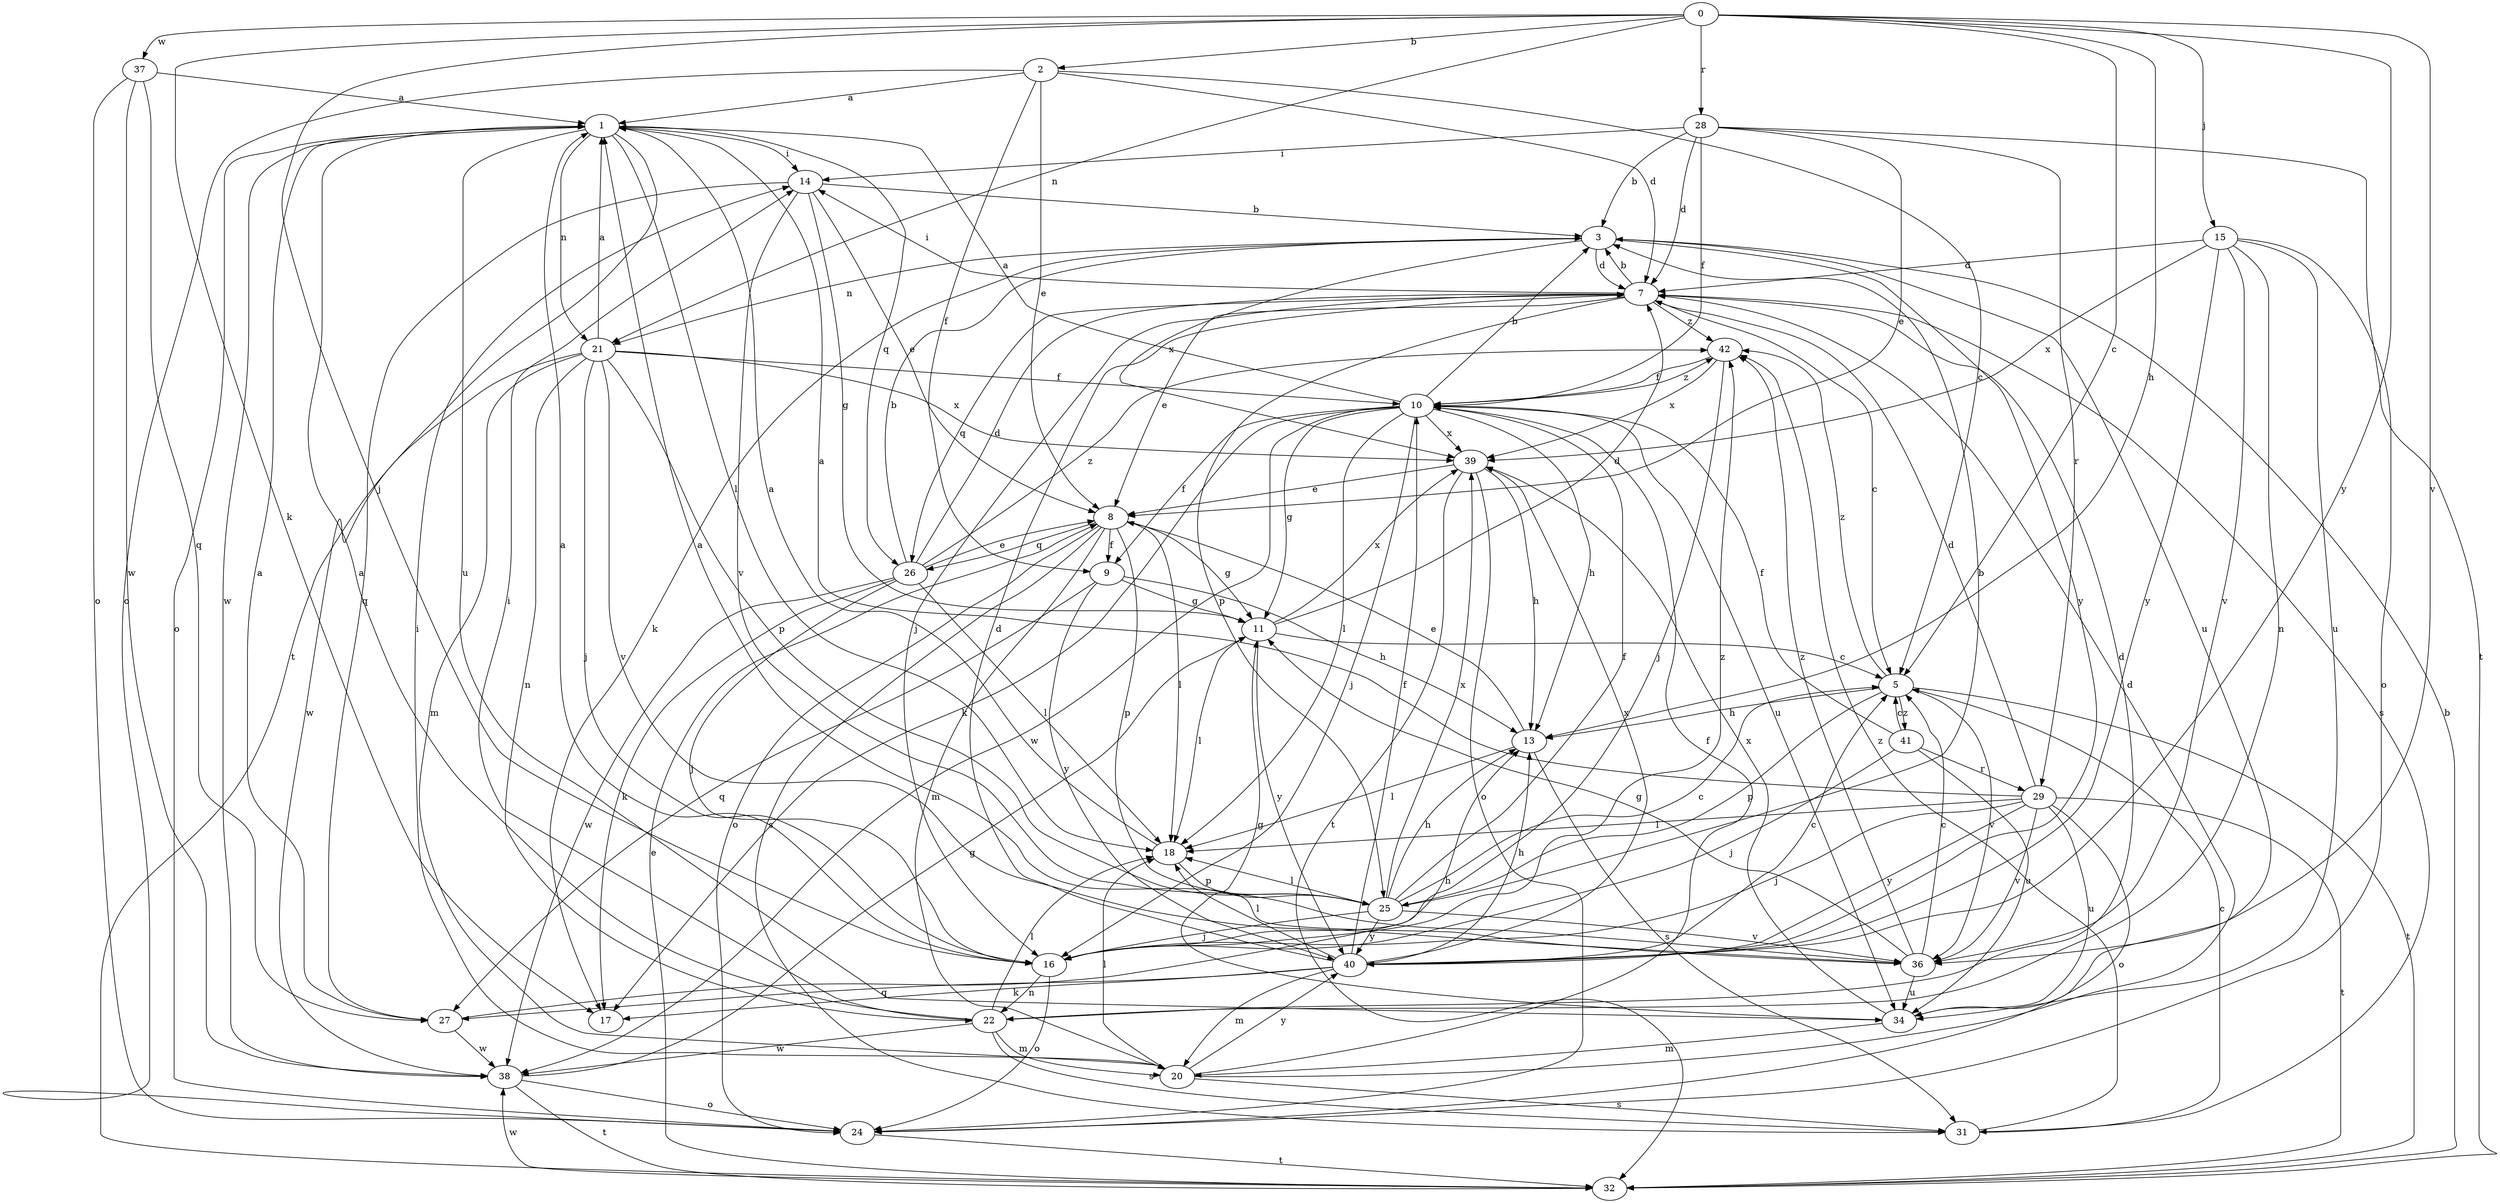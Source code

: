 strict digraph  {
0;
1;
2;
3;
5;
7;
8;
9;
10;
11;
13;
14;
15;
16;
17;
18;
20;
21;
22;
24;
25;
26;
27;
28;
29;
31;
32;
34;
36;
37;
38;
39;
40;
41;
42;
0 -> 2  [label=b];
0 -> 5  [label=c];
0 -> 13  [label=h];
0 -> 15  [label=j];
0 -> 16  [label=j];
0 -> 17  [label=k];
0 -> 21  [label=n];
0 -> 28  [label=r];
0 -> 36  [label=v];
0 -> 37  [label=w];
0 -> 40  [label=y];
1 -> 14  [label=i];
1 -> 18  [label=l];
1 -> 21  [label=n];
1 -> 24  [label=o];
1 -> 26  [label=q];
1 -> 32  [label=t];
1 -> 34  [label=u];
1 -> 38  [label=w];
2 -> 1  [label=a];
2 -> 5  [label=c];
2 -> 7  [label=d];
2 -> 8  [label=e];
2 -> 9  [label=f];
2 -> 24  [label=o];
3 -> 7  [label=d];
3 -> 17  [label=k];
3 -> 21  [label=n];
3 -> 34  [label=u];
3 -> 39  [label=x];
3 -> 40  [label=y];
5 -> 13  [label=h];
5 -> 25  [label=p];
5 -> 32  [label=t];
5 -> 36  [label=v];
5 -> 41  [label=z];
5 -> 42  [label=z];
7 -> 3  [label=b];
7 -> 5  [label=c];
7 -> 8  [label=e];
7 -> 14  [label=i];
7 -> 16  [label=j];
7 -> 25  [label=p];
7 -> 26  [label=q];
7 -> 31  [label=s];
7 -> 42  [label=z];
8 -> 9  [label=f];
8 -> 11  [label=g];
8 -> 18  [label=l];
8 -> 20  [label=m];
8 -> 24  [label=o];
8 -> 25  [label=p];
8 -> 26  [label=q];
8 -> 31  [label=s];
9 -> 11  [label=g];
9 -> 13  [label=h];
9 -> 27  [label=q];
9 -> 40  [label=y];
10 -> 1  [label=a];
10 -> 3  [label=b];
10 -> 9  [label=f];
10 -> 11  [label=g];
10 -> 13  [label=h];
10 -> 16  [label=j];
10 -> 17  [label=k];
10 -> 18  [label=l];
10 -> 34  [label=u];
10 -> 38  [label=w];
10 -> 39  [label=x];
10 -> 42  [label=z];
11 -> 5  [label=c];
11 -> 7  [label=d];
11 -> 18  [label=l];
11 -> 39  [label=x];
11 -> 40  [label=y];
13 -> 8  [label=e];
13 -> 18  [label=l];
13 -> 31  [label=s];
14 -> 3  [label=b];
14 -> 8  [label=e];
14 -> 11  [label=g];
14 -> 27  [label=q];
14 -> 36  [label=v];
15 -> 7  [label=d];
15 -> 22  [label=n];
15 -> 24  [label=o];
15 -> 34  [label=u];
15 -> 36  [label=v];
15 -> 39  [label=x];
15 -> 40  [label=y];
16 -> 1  [label=a];
16 -> 22  [label=n];
16 -> 24  [label=o];
16 -> 42  [label=z];
18 -> 1  [label=a];
18 -> 25  [label=p];
20 -> 7  [label=d];
20 -> 10  [label=f];
20 -> 14  [label=i];
20 -> 18  [label=l];
20 -> 31  [label=s];
20 -> 40  [label=y];
21 -> 1  [label=a];
21 -> 10  [label=f];
21 -> 16  [label=j];
21 -> 20  [label=m];
21 -> 22  [label=n];
21 -> 25  [label=p];
21 -> 36  [label=v];
21 -> 38  [label=w];
21 -> 39  [label=x];
22 -> 1  [label=a];
22 -> 7  [label=d];
22 -> 14  [label=i];
22 -> 18  [label=l];
22 -> 20  [label=m];
22 -> 31  [label=s];
22 -> 38  [label=w];
24 -> 32  [label=t];
25 -> 3  [label=b];
25 -> 5  [label=c];
25 -> 10  [label=f];
25 -> 13  [label=h];
25 -> 16  [label=j];
25 -> 18  [label=l];
25 -> 36  [label=v];
25 -> 39  [label=x];
25 -> 40  [label=y];
26 -> 3  [label=b];
26 -> 7  [label=d];
26 -> 8  [label=e];
26 -> 16  [label=j];
26 -> 17  [label=k];
26 -> 18  [label=l];
26 -> 38  [label=w];
26 -> 42  [label=z];
27 -> 1  [label=a];
27 -> 13  [label=h];
27 -> 38  [label=w];
28 -> 3  [label=b];
28 -> 7  [label=d];
28 -> 8  [label=e];
28 -> 10  [label=f];
28 -> 14  [label=i];
28 -> 29  [label=r];
28 -> 32  [label=t];
29 -> 1  [label=a];
29 -> 7  [label=d];
29 -> 16  [label=j];
29 -> 18  [label=l];
29 -> 24  [label=o];
29 -> 32  [label=t];
29 -> 34  [label=u];
29 -> 36  [label=v];
29 -> 40  [label=y];
31 -> 5  [label=c];
31 -> 42  [label=z];
32 -> 3  [label=b];
32 -> 8  [label=e];
32 -> 38  [label=w];
34 -> 11  [label=g];
34 -> 20  [label=m];
34 -> 39  [label=x];
36 -> 1  [label=a];
36 -> 5  [label=c];
36 -> 11  [label=g];
36 -> 34  [label=u];
36 -> 42  [label=z];
37 -> 1  [label=a];
37 -> 24  [label=o];
37 -> 27  [label=q];
37 -> 38  [label=w];
38 -> 11  [label=g];
38 -> 24  [label=o];
38 -> 32  [label=t];
39 -> 8  [label=e];
39 -> 13  [label=h];
39 -> 24  [label=o];
39 -> 32  [label=t];
40 -> 5  [label=c];
40 -> 7  [label=d];
40 -> 10  [label=f];
40 -> 13  [label=h];
40 -> 17  [label=k];
40 -> 18  [label=l];
40 -> 20  [label=m];
40 -> 27  [label=q];
40 -> 39  [label=x];
41 -> 5  [label=c];
41 -> 10  [label=f];
41 -> 16  [label=j];
41 -> 29  [label=r];
41 -> 34  [label=u];
42 -> 10  [label=f];
42 -> 16  [label=j];
42 -> 39  [label=x];
}
